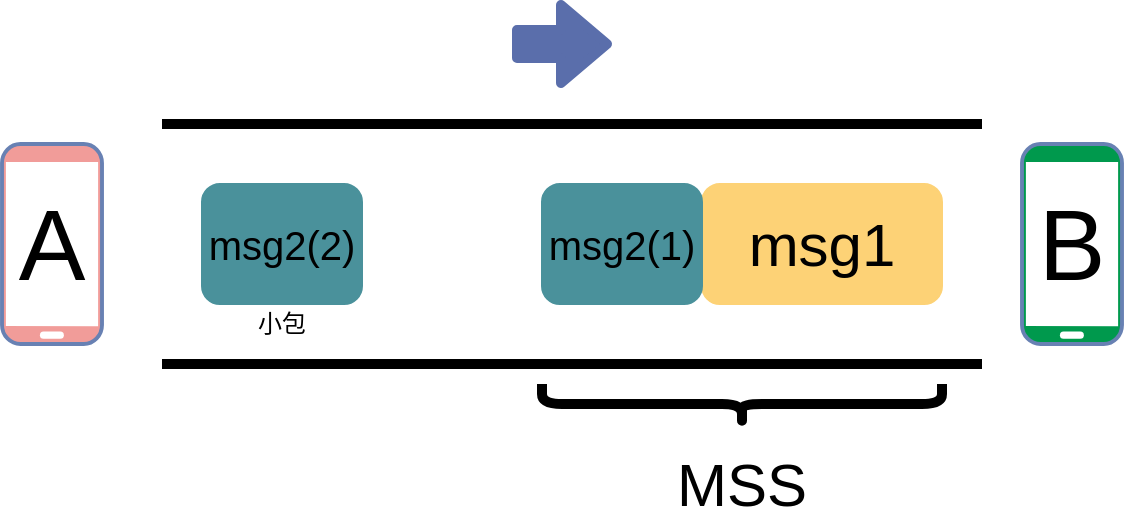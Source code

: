 <mxfile version="14.4.8" type="github"><diagram id="3228e29e-7158-1315-38df-8450db1d8a1d" name="Page-1"><mxGraphModel dx="577" dy="497" grid="1" gridSize="10" guides="1" tooltips="1" connect="1" arrows="1" fold="1" page="1" pageScale="1" pageWidth="600" pageHeight="300" background="#ffffff" math="0" shadow="0"><root><mxCell id="0"/><mxCell id="1" parent="0"/><mxCell id="ORzlP0sGd4nqnSAyvKW6-2" value="&lt;font style=&quot;font-size: 20px&quot;&gt;msg2(2)&lt;/font&gt;" style="rounded=1;whiteSpace=wrap;html=1;fillColor=#4A919B;strokeColor=#4A919B;" parent="1" vertex="1"><mxGeometry x="120" y="130" width="80" height="60" as="geometry"/></mxCell><mxCell id="ORzlP0sGd4nqnSAyvKW6-3" value="&lt;font style=&quot;font-size: 30px&quot;&gt;msg1&lt;/font&gt;" style="rounded=1;whiteSpace=wrap;html=1;fillColor=#FDD276;strokeColor=#FDD276;" parent="1" vertex="1"><mxGeometry x="370" y="130" width="120" height="60" as="geometry"/></mxCell><mxCell id="ORzlP0sGd4nqnSAyvKW6-6" value="" style="endArrow=none;html=1;strokeWidth=5;" parent="1" edge="1"><mxGeometry width="50" height="50" relative="1" as="geometry"><mxPoint x="100" y="220" as="sourcePoint"/><mxPoint x="510" y="220" as="targetPoint"/></mxGeometry></mxCell><mxCell id="ORzlP0sGd4nqnSAyvKW6-7" value="" style="endArrow=none;html=1;strokeWidth=5;" parent="1" edge="1"><mxGeometry width="50" height="50" relative="1" as="geometry"><mxPoint x="100" y="100" as="sourcePoint"/><mxPoint x="510" y="100" as="targetPoint"/></mxGeometry></mxCell><mxCell id="ORzlP0sGd4nqnSAyvKW6-8" value="" style="fontColor=#0066CC;verticalAlign=top;verticalLabelPosition=bottom;labelPosition=center;align=center;html=1;outlineConnect=0;strokeColor=#6881B3;gradientColor=none;gradientDirection=north;strokeWidth=2;shape=mxgraph.networks.mobile;fillColor=#F19C99;" parent="1" vertex="1"><mxGeometry x="20" y="110" width="50" height="100" as="geometry"/></mxCell><mxCell id="ORzlP0sGd4nqnSAyvKW6-9" value="&lt;font style=&quot;font-size: 50px&quot;&gt;A&lt;/font&gt;" style="text;html=1;strokeColor=none;fillColor=none;align=center;verticalAlign=middle;whiteSpace=wrap;rounded=0;" parent="1" vertex="1"><mxGeometry x="25" y="150" width="40" height="20" as="geometry"/></mxCell><mxCell id="ORzlP0sGd4nqnSAyvKW6-10" value="" style="fontColor=#0066CC;verticalAlign=top;verticalLabelPosition=bottom;labelPosition=center;align=center;html=1;outlineConnect=0;strokeColor=#6881B3;gradientColor=none;gradientDirection=north;strokeWidth=2;shape=mxgraph.networks.mobile;fillColor=#00994D;" parent="1" vertex="1"><mxGeometry x="530" y="110" width="50" height="100" as="geometry"/></mxCell><mxCell id="ORzlP0sGd4nqnSAyvKW6-11" value="&lt;font style=&quot;font-size: 50px&quot;&gt;B&lt;/font&gt;" style="text;html=1;strokeColor=none;fillColor=none;align=center;verticalAlign=middle;whiteSpace=wrap;rounded=0;" parent="1" vertex="1"><mxGeometry x="535" y="150" width="40" height="20" as="geometry"/></mxCell><mxCell id="ORzlP0sGd4nqnSAyvKW6-12" value="" style="shape=flexArrow;endArrow=classic;html=1;strokeWidth=5;strokeColor=#5A6EAB;fillColor=#5A6EAB;" parent="1" edge="1"><mxGeometry width="50" height="50" relative="1" as="geometry"><mxPoint x="275" y="60" as="sourcePoint"/><mxPoint x="325" y="60" as="targetPoint"/></mxGeometry></mxCell><mxCell id="Qrq_eR0kL8KwURl1Gxz9-2" value="小包" style="text;html=1;strokeColor=none;fillColor=none;align=center;verticalAlign=middle;whiteSpace=wrap;rounded=0;" vertex="1" parent="1"><mxGeometry x="140" y="190" width="40" height="20" as="geometry"/></mxCell><mxCell id="Qrq_eR0kL8KwURl1Gxz9-3" value="&lt;font style=&quot;font-size: 20px&quot;&gt;msg2(1)&lt;/font&gt;" style="rounded=1;whiteSpace=wrap;html=1;fillColor=#4A919B;strokeColor=#4A919B;" vertex="1" parent="1"><mxGeometry x="290" y="130" width="80" height="60" as="geometry"/></mxCell><mxCell id="Qrq_eR0kL8KwURl1Gxz9-4" value="" style="shape=curlyBracket;whiteSpace=wrap;html=1;rounded=1;strokeWidth=5;direction=north;" vertex="1" parent="1"><mxGeometry x="290" y="230" width="200" height="20" as="geometry"/></mxCell><mxCell id="Qrq_eR0kL8KwURl1Gxz9-5" value="&lt;font style=&quot;font-size: 30px&quot;&gt;MSS&lt;/font&gt;" style="text;html=1;strokeColor=none;fillColor=none;align=center;verticalAlign=middle;whiteSpace=wrap;rounded=0;" vertex="1" parent="1"><mxGeometry x="370" y="270" width="40" height="20" as="geometry"/></mxCell></root></mxGraphModel></diagram></mxfile>